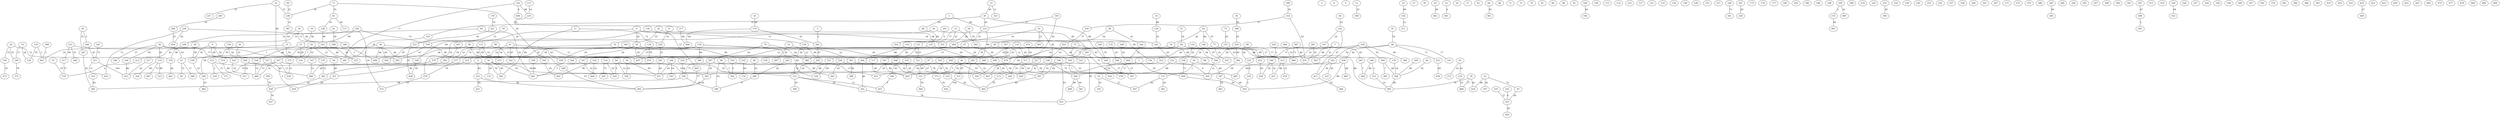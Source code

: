 graph abstract {
  0 [label="0"];
  1 [label="1"];
  2 [label="2"];
  3 [label="3"];
  4 [label="4"];
  5 [label="5"];
  6 [label="6"];
  7 [label="7"];
  8 [label="8"];
  9 [label="9"];
  10 [label="10"];
  11 [label="11"];
  12 [label="12"];
  13 [label="13"];
  14 [label="14"];
  15 [label="15"];
  16 [label="16"];
  17 [label="17"];
  18 [label="18"];
  19 [label="19"];
  20 [label="20"];
  21 [label="21"];
  22 [label="22"];
  23 [label="23"];
  24 [label="24"];
  25 [label="25"];
  26 [label="26"];
  27 [label="27"];
  28 [label="28"];
  29 [label="29"];
  30 [label="30"];
  31 [label="31"];
  32 [label="32"];
  33 [label="33"];
  34 [label="34"];
  35 [label="35"];
  36 [label="36"];
  37 [label="37"];
  38 [label="38"];
  39 [label="39"];
  40 [label="40"];
  41 [label="41"];
  42 [label="42"];
  43 [label="43"];
  44 [label="44"];
  45 [label="45"];
  46 [label="46"];
  47 [label="47"];
  48 [label="48"];
  49 [label="49"];
  50 [label="50"];
  51 [label="51"];
  52 [label="52"];
  53 [label="53"];
  54 [label="54"];
  55 [label="55"];
  56 [label="56"];
  57 [label="57"];
  58 [label="58"];
  59 [label="59"];
  60 [label="60"];
  61 [label="61"];
  62 [label="62"];
  63 [label="63"];
  64 [label="64"];
  65 [label="65"];
  66 [label="66"];
  67 [label="67"];
  68 [label="68"];
  69 [label="69"];
  70 [label="70"];
  71 [label="71"];
  72 [label="72"];
  73 [label="73"];
  74 [label="74"];
  75 [label="75"];
  76 [label="76"];
  77 [label="77"];
  78 [label="78"];
  79 [label="79"];
  80 [label="80"];
  81 [label="81"];
  82 [label="82"];
  83 [label="83"];
  84 [label="84"];
  85 [label="85"];
  86 [label="86"];
  87 [label="87"];
  88 [label="88"];
  89 [label="89"];
  90 [label="90"];
  91 [label="91"];
  92 [label="92"];
  93 [label="93"];
  94 [label="94"];
  95 [label="95"];
  96 [label="96"];
  97 [label="97"];
  98 [label="98"];
  99 [label="99"];
  100 [label="100"];
  101 [label="101"];
  102 [label="102"];
  103 [label="103"];
  104 [label="104"];
  105 [label="105"];
  106 [label="106"];
  107 [label="107"];
  108 [label="108"];
  109 [label="109"];
  110 [label="110"];
  111 [label="111"];
  112 [label="112"];
  113 [label="113"];
  114 [label="114"];
  115 [label="115"];
  116 [label="116"];
  117 [label="117"];
  118 [label="118"];
  119 [label="119"];
  120 [label="120"];
  121 [label="121"];
  122 [label="122"];
  123 [label="123"];
  124 [label="124"];
  125 [label="125"];
  126 [label="126"];
  127 [label="127"];
  128 [label="128"];
  129 [label="129"];
  130 [label="130"];
  131 [label="131"];
  132 [label="132"];
  133 [label="133"];
  134 [label="134"];
  135 [label="135"];
  136 [label="136"];
  137 [label="137"];
  138 [label="138"];
  139 [label="139"];
  140 [label="140"];
  141 [label="141"];
  142 [label="142"];
  143 [label="143"];
  144 [label="144"];
  145 [label="145"];
  146 [label="146"];
  147 [label="147"];
  148 [label="148"];
  149 [label="149"];
  150 [label="150"];
  151 [label="151"];
  152 [label="152"];
  153 [label="153"];
  154 [label="154"];
  155 [label="155"];
  156 [label="156"];
  157 [label="157"];
  158 [label="158"];
  159 [label="159"];
  160 [label="160"];
  161 [label="161"];
  162 [label="162"];
  163 [label="163"];
  164 [label="164"];
  165 [label="165"];
  166 [label="166"];
  167 [label="167"];
  168 [label="168"];
  169 [label="169"];
  170 [label="170"];
  171 [label="171"];
  172 [label="172"];
  173 [label="173"];
  174 [label="174"];
  175 [label="175"];
  176 [label="176"];
  177 [label="177"];
  178 [label="178"];
  179 [label="179"];
  180 [label="180"];
  181 [label="181"];
  182 [label="182"];
  183 [label="183"];
  184 [label="184"];
  185 [label="185"];
  186 [label="186"];
  187 [label="187"];
  188 [label="188"];
  189 [label="189"];
  190 [label="190"];
  191 [label="191"];
  192 [label="192"];
  193 [label="193"];
  194 [label="194"];
  195 [label="195"];
  196 [label="196"];
  197 [label="197"];
  198 [label="198"];
  199 [label="199"];
  200 [label="200"];
  201 [label="201"];
  202 [label="202"];
  203 [label="203"];
  204 [label="204"];
  205 [label="205"];
  206 [label="206"];
  207 [label="207"];
  208 [label="208"];
  209 [label="209"];
  210 [label="210"];
  211 [label="211"];
  212 [label="212"];
  213 [label="213"];
  214 [label="214"];
  215 [label="215"];
  216 [label="216"];
  217 [label="217"];
  218 [label="218"];
  219 [label="219"];
  220 [label="220"];
  221 [label="221"];
  222 [label="222"];
  223 [label="223"];
  224 [label="224"];
  225 [label="225"];
  226 [label="226"];
  227 [label="227"];
  228 [label="228"];
  229 [label="229"];
  230 [label="230"];
  231 [label="231"];
  232 [label="232"];
  233 [label="233"];
  234 [label="234"];
  235 [label="235"];
  236 [label="236"];
  237 [label="237"];
  238 [label="238"];
  239 [label="239"];
  240 [label="240"];
  241 [label="241"];
  242 [label="242"];
  243 [label="243"];
  244 [label="244"];
  245 [label="245"];
  246 [label="246"];
  247 [label="247"];
  248 [label="248"];
  249 [label="249"];
  250 [label="250"];
  251 [label="251"];
  252 [label="252"];
  253 [label="253"];
  254 [label="254"];
  255 [label="255"];
  256 [label="256"];
  257 [label="257"];
  258 [label="258"];
  259 [label="259"];
  260 [label="260"];
  261 [label="261"];
  262 [label="262"];
  263 [label="263"];
  264 [label="264"];
  265 [label="265"];
  266 [label="266"];
  267 [label="267"];
  268 [label="268"];
  269 [label="269"];
  270 [label="270"];
  271 [label="271"];
  272 [label="272"];
  273 [label="273"];
  274 [label="274"];
  275 [label="275"];
  276 [label="276"];
  277 [label="277"];
  278 [label="278"];
  279 [label="279"];
  280 [label="280"];
  281 [label="281"];
  282 [label="282"];
  283 [label="283"];
  284 [label="284"];
  285 [label="285"];
  286 [label="286"];
  287 [label="287"];
  288 [label="288"];
  289 [label="289"];
  290 [label="290"];
  291 [label="291"];
  292 [label="292"];
  293 [label="293"];
  294 [label="294"];
  295 [label="295"];
  296 [label="296"];
  297 [label="297"];
  298 [label="298"];
  299 [label="299"];
  300 [label="300"];
  301 [label="301"];
  302 [label="302"];
  303 [label="303"];
  304 [label="304"];
  305 [label="305"];
  306 [label="306"];
  307 [label="307"];
  308 [label="308"];
  309 [label="309"];
  310 [label="310"];
  311 [label="311"];
  312 [label="312"];
  313 [label="313"];
  314 [label="314"];
  315 [label="315"];
  316 [label="316"];
  317 [label="317"];
  318 [label="318"];
  319 [label="319"];
  320 [label="320"];
  321 [label="321"];
  322 [label="322"];
  323 [label="323"];
  324 [label="324"];
  325 [label="325"];
  326 [label="326"];
  327 [label="327"];
  328 [label="328"];
  329 [label="329"];
  330 [label="330"];
  331 [label="331"];
  332 [label="332"];
  333 [label="333"];
  334 [label="334"];
  335 [label="335"];
  336 [label="336"];
  337 [label="337"];
  338 [label="338"];
  339 [label="339"];
  340 [label="340"];
  341 [label="341"];
  342 [label="342"];
  343 [label="343"];
  344 [label="344"];
  345 [label="345"];
  346 [label="346"];
  347 [label="347"];
  348 [label="348"];
  349 [label="349"];
  350 [label="350"];
  351 [label="351"];
  352 [label="352"];
  353 [label="353"];
  354 [label="354"];
  355 [label="355"];
  356 [label="356"];
  357 [label="357"];
  358 [label="358"];
  359 [label="359"];
  360 [label="360"];
  361 [label="361"];
  362 [label="362"];
  363 [label="363"];
  364 [label="364"];
  365 [label="365"];
  366 [label="366"];
  367 [label="367"];
  368 [label="368"];
  369 [label="369"];
  370 [label="370"];
  371 [label="371"];
  372 [label="372"];
  373 [label="373"];
  374 [label="374"];
  375 [label="375"];
  376 [label="376"];
  377 [label="377"];
  378 [label="378"];
  379 [label="379"];
  380 [label="380"];
  381 [label="381"];
  382 [label="382"];
  383 [label="383"];
  384 [label="384"];
  385 [label="385"];
  386 [label="386"];
  387 [label="387"];
  388 [label="388"];
  389 [label="389"];
  390 [label="390"];
  391 [label="391"];
  392 [label="392"];
  393 [label="393"];
  394 [label="394"];
  395 [label="395"];
  396 [label="396"];
  397 [label="397"];
  398 [label="398"];
  399 [label="399"];
  400 [label="400"];
  401 [label="401"];
  402 [label="402"];
  403 [label="403"];
  404 [label="404"];
  405 [label="405"];
  406 [label="406"];
  407 [label="407"];
  408 [label="408"];
  409 [label="409"];
  410 [label="410"];
  411 [label="411"];
  412 [label="412"];
  413 [label="413"];
  414 [label="414"];
  415 [label="415"];
  416 [label="416"];
  417 [label="417"];
  418 [label="418"];
  419 [label="419"];
  420 [label="420"];
  421 [label="421"];
  422 [label="422"];
  423 [label="423"];
  424 [label="424"];
  425 [label="425"];
  426 [label="426"];
  427 [label="427"];
  428 [label="428"];
  429 [label="429"];
  430 [label="430"];
  431 [label="431"];
  432 [label="432"];
  433 [label="433"];
  434 [label="434"];
  435 [label="435"];
  436 [label="436"];
  437 [label="437"];
  438 [label="438"];
  439 [label="439"];
  440 [label="440"];
  441 [label="441"];
  442 [label="442"];
  443 [label="443"];
  444 [label="444"];
  445 [label="445"];
  446 [label="446"];
  447 [label="447"];
  448 [label="448"];
  449 [label="449"];
  450 [label="450"];
  451 [label="451"];
  452 [label="452"];
  453 [label="453"];
  454 [label="454"];
  455 [label="455"];
  456 [label="456"];
  457 [label="457"];
  458 [label="458"];
  459 [label="459"];
  460 [label="460"];
  461 [label="461"];
  462 [label="462"];
  463 [label="463"];
  464 [label="464"];
  465 [label="465"];
  466 [label="466"];
  467 [label="467"];
  468 [label="468"];
  469 [label="469"];
  470 [label="470"];
  471 [label="471"];
  472 [label="472"];
  473 [label="473"];
  474 [label="474"];
  475 [label="475"];
  476 [label="476"];
  477 [label="477"];
  478 [label="478"];
  479 [label="479"];
  480 [label="480"];
  481 [label="481"];
  482 [label="482"];
  483 [label="483"];
  484 [label="484"];
  485 [label="485"];
  486 [label="486"];
  487 [label="487"];
  488 [label="488"];
  489 [label="489"];
  490 [label="490"];
  491 [label="491"];
  492 [label="492"];
  493 [label="493"];
  494 [label="494"];
  495 [label="495"];
  496 [label="496"];
  497 [label="497"];
  498 [label="498"];
  499 [label="499"];
  0 -- 299 [label="59"];
  0 -- 431 [label="68"];
  0 -- 199 [label="91"];
  1 -- 122 [label="90"];
  1 -- 68 [label="93"];
  3 -- 265 [label="3"];
  4 -- 482 [label="78"];
  4 -- 225 [label="83"];
  5 -- 278 [label="57"];
  5 -- 467 [label="41"];
  5 -- 409 [label="59"];
  6 -- 469 [label="57"];
  6 -- 20 [label="24"];
  6 -- 365 [label="34"];
  6 -- 339 [label="26"];
  7 -- 235 [label="9"];
  7 -- 435 [label="60"];
  7 -- 303 [label="41"];
  10 -- 21 [label="58"];
  11 -- 229 [label="72"];
  11 -- 482 [label="84"];
  12 -- 39 [label="46"];
  12 -- 332 [label="11"];
  13 -- 369 [label="32"];
  14 -- 139 [label="96"];
  15 -- 156 [label="49"];
  15 -- 121 [label="22"];
  15 -- 354 [label="77"];
  16 -- 179 [label="66"];
  17 -- 236 [label="34"];
  17 -- 61 [label="35"];
  17 -- 407 [label="54"];
  18 -- 243 [label="13"];
  18 -- 31 [label="64"];
  19 -- 207 [label="27"];
  19 -- 193 [label="31"];
  20 -- 277 [label="30"];
  20 -- 476 [label="39"];
  20 -- 364 [label="30"];
  20 -- 495 [label="86"];
  21 -- 358 [label="46"];
  21 -- 316 [label="29"];
  21 -- 285 [label="3"];
  22 -- 97 [label="75"];
  22 -- 197 [label="34"];
  22 -- 418 [label="96"];
  23 -- 69 [label="18"];
  24 -- 370 [label="72"];
  24 -- 195 [label="33"];
  24 -- 190 [label="55"];
  25 -- 154 [label="89"];
  26 -- 337 [label="93"];
  26 -- 47 [label="93"];
  28 -- 47 [label="54"];
  28 -- 164 [label="69"];
  28 -- 110 [label="81"];
  28 -- 270 [label="77"];
  28 -- 184 [label="37"];
  30 -- 168 [label="85"];
  31 -- 213 [label="81"];
  31 -- 94 [label="92"];
  32 -- 237 [label="61"];
  32 -- 316 [label="94"];
  32 -- 236 [label="75"];
  33 -- 130 [label="64"];
  33 -- 190 [label="27"];
  34 -- 162 [label="84"];
  34 -- 279 [label="19"];
  35 -- 48 [label="76"];
  36 -- 310 [label="63"];
  36 -- 461 [label="20"];
  36 -- 356 [label="90"];
  36 -- 406 [label="66"];
  37 -- 229 [label="10"];
  38 -- 145 [label="14"];
  39 -- 335 [label="41"];
  39 -- 122 [label="43"];
  39 -- 249 [label="68"];
  40 -- 285 [label="38"];
  40 -- 400 [label="88"];
  41 -- 472 [label="34"];
  41 -- 220 [label="11"];
  41 -- 242 [label="97"];
  42 -- 331 [label="98"];
  42 -- 70 [label="47"];
  43 -- 462 [label="28"];
  44 -- 368 [label="93"];
  45 -- 266 [label="5"];
  45 -- 245 [label="32"];
  46 -- 465 [label="7"];
  46 -- 251 [label="87"];
  46 -- 428 [label="59"];
  47 -- 288 [label="17"];
  47 -- 85 [label="72"];
  48 -- 415 [label="71"];
  48 -- 436 [label="82"];
  48 -- 191 [label="17"];
  48 -- 358 [label="49"];
  49 -- 144 [label="41"];
  49 -- 90 [label="56"];
  50 -- 482 [label="95"];
  50 -- 264 [label="67"];
  50 -- 115 [label="34"];
  50 -- 491 [label="81"];
  51 -- 497 [label="26"];
  51 -- 380 [label="15"];
  52 -- 441 [label="4"];
  53 -- 378 [label="19"];
  54 -- 328 [label="20"];
  54 -- 471 [label="60"];
  55 -- 403 [label="33"];
  55 -- 204 [label="19"];
  55 -- 238 [label="30"];
  58 -- 282 [label="78"];
  58 -- 331 [label="28"];
  59 -- 253 [label="15"];
  60 -- 236 [label="25"];
  61 -- 128 [label="10"];
  61 -- 111 [label="95"];
  63 -- 74 [label="28"];
  63 -- 77 [label="97"];
  63 -- 148 [label="66"];
  64 -- 342 [label="81"];
  65 -- 218 [label="41"];
  65 -- 373 [label="62"];
  67 -- 407 [label="37"];
  67 -- 394 [label="46"];
  68 -- 354 [label="60"];
  69 -- 350 [label="44"];
  69 -- 394 [label="58"];
  69 -- 489 [label="89"];
  69 -- 314 [label="36"];
  70 -- 302 [label="74"];
  70 -- 102 [label="89"];
  73 -- 155 [label="62"];
  74 -- 407 [label="82"];
  74 -- 88 [label="88"];
  75 -- 249 [label="85"];
  75 -- 432 [label="95"];
  75 -- 169 [label="43"];
  77 -- 156 [label="34"];
  77 -- 315 [label="68"];
  77 -- 457 [label="35"];
  78 -- 495 [label="74"];
  78 -- 488 [label="57"];
  78 -- 418 [label="83"];
  79 -- 380 [label="56"];
  79 -- 287 [label="45"];
  80 -- 235 [label="64"];
  82 -- 199 [label="26"];
  83 -- 491 [label="91"];
  83 -- 206 [label="31"];
  84 -- 328 [label="12"];
  84 -- 383 [label="9"];
  84 -- 424 [label="9"];
  87 -- 321 [label="89"];
  90 -- 141 [label="39"];
  90 -- 100 [label="12"];
  91 -- 284 [label="20"];
  93 -- 176 [label="17"];
  93 -- 348 [label="28"];
  93 -- 481 [label="21"];
  93 -- 316 [label="41"];
  94 -- 351 [label="46"];
  95 -- 172 [label="1"];
  95 -- 187 [label="84"];
  96 -- 296 [label="35"];
  97 -- 163 [label="30"];
  98 -- 379 [label="61"];
  98 -- 259 [label="23"];
  99 -- 392 [label="1"];
  99 -- 399 [label="54"];
  100 -- 278 [label="7"];
  100 -- 391 [label="60"];
  101 -- 163 [label="27"];
  102 -- 170 [label="60"];
  103 -- 390 [label="43"];
  103 -- 216 [label="44"];
  104 -- 268 [label="49"];
  104 -- 235 [label="61"];
  104 -- 304 [label="93"];
  104 -- 165 [label="30"];
  105 -- 479 [label="81"];
  105 -- 122 [label="77"];
  106 -- 196 [label="49"];
  107 -- 479 [label="26"];
  108 -- 491 [label="96"];
  110 -- 323 [label="98"];
  110 -- 324 [label="69"];
  110 -- 487 [label="73"];
  113 -- 472 [label="69"];
  113 -- 199 [label="95"];
  113 -- 407 [label="53"];
  116 -- 205 [label="73"];
  116 -- 424 [label="59"];
  117 -- 465 [label="40"];
  118 -- 476 [label="78"];
  119 -- 322 [label="62"];
  119 -- 244 [label="92"];
  120 -- 461 [label="5"];
  120 -- 130 [label="78"];
  121 -- 151 [label="33"];
  121 -- 181 [label="74"];
  122 -- 204 [label="35"];
  122 -- 295 [label="80"];
  124 -- 366 [label="97"];
  124 -- 227 [label="20"];
  125 -- 295 [label="69"];
  125 -- 380 [label="58"];
  126 -- 402 [label="96"];
  126 -- 468 [label="54"];
  128 -- 243 [label="96"];
  129 -- 358 [label="42"];
  133 -- 244 [label="88"];
  134 -- 347 [label="57"];
  134 -- 259 [label="29"];
  134 -- 226 [label="83"];
  134 -- 389 [label="96"];
  134 -- 479 [label="20"];
  135 -- 248 [label="20"];
  137 -- 233 [label="14"];
  139 -- 162 [label="35"];
  140 -- 249 [label="79"];
  141 -- 226 [label="94"];
  142 -- 233 [label="88"];
  142 -- 481 [label="17"];
  142 -- 494 [label="6"];
  143 -- 163 [label="6"];
  144 -- 444 [label="12"];
  145 -- 167 [label="34"];
  145 -- 411 [label="47"];
  146 -- 464 [label="86"];
  146 -- 215 [label="3"];
  147 -- 496 [label="51"];
  150 -- 159 [label="12"];
  150 -- 269 [label="49"];
  152 -- 471 [label="96"];
  152 -- 224 [label="5"];
  152 -- 171 [label="73"];
  154 -- 211 [label="21"];
  155 -- 366 [label="63"];
  155 -- 315 [label="77"];
  155 -- 220 [label="71"];
  158 -- 442 [label="89"];
  159 -- 293 [label="89"];
  160 -- 341 [label="71"];
  161 -- 228 [label="29"];
  162 -- 223 [label="63"];
  163 -- 426 [label="26"];
  164 -- 413 [label="86"];
  165 -- 333 [label="83"];
  165 -- 471 [label="6"];
  165 -- 411 [label="26"];
  166 -- 471 [label="65"];
  166 -- 183 [label="54"];
  167 -- 343 [label="85"];
  167 -- 394 [label="60"];
  168 -- 254 [label="61"];
  169 -- 264 [label="35"];
  169 -- 453 [label="62"];
  172 -- 362 [label="18"];
  172 -- 207 [label="62"];
  175 -- 456 [label="78"];
  176 -- 368 [label="16"];
  178 -- 221 [label="79"];
  179 -- 490 [label="60"];
  179 -- 265 [label="92"];
  181 -- 465 [label="80"];
  185 -- 277 [label="47"];
  185 -- 301 [label="22"];
  187 -- 445 [label="54"];
  187 -- 443 [label="94"];
  189 -- 420 [label="78"];
  190 -- 375 [label="78"];
  192 -- 206 [label="76"];
  192 -- 243 [label="89"];
  192 -- 339 [label="72"];
  192 -- 372 [label="10"];
  194 -- 432 [label="63"];
  194 -- 391 [label="91"];
  195 -- 473 [label="18"];
  199 -- 348 [label="41"];
  200 -- 340 [label="10"];
  201 -- 379 [label="39"];
  202 -- 235 [label="1"];
  203 -- 405 [label="61"];
  203 -- 274 [label="2"];
  204 -- 286 [label="26"];
  204 -- 379 [label="54"];
  204 -- 499 [label="50"];
  204 -- 287 [label="12"];
  206 -- 370 [label="96"];
  209 -- 214 [label="34"];
  210 -- 360 [label="63"];
  212 -- 481 [label="1"];
  212 -- 217 [label="80"];
  212 -- 246 [label="91"];
  213 -- 378 [label="6"];
  214 -- 250 [label="15"];
  214 -- 435 [label="59"];
  215 -- 495 [label="10"];
  216 -- 493 [label="95"];
  217 -- 378 [label="71"];
  218 -- 488 [label="16"];
  220 -- 336 [label="68"];
  221 -- 253 [label="39"];
  223 -- 455 [label="9"];
  223 -- 306 [label="88"];
  225 -- 492 [label="38"];
  225 -- 421 [label="26"];
  227 -- 264 [label="19"];
  229 -- 262 [label="31"];
  230 -- 346 [label="38"];
  230 -- 452 [label="72"];
  230 -- 454 [label="83"];
  231 -- 395 [label="39"];
  233 -- 377 [label="85"];
  235 -- 318 [label="8"];
  236 -- 367 [label="14"];
  238 -- 428 [label="94"];
  238 -- 306 [label="75"];
  240 -- 444 [label="43"];
  241 -- 311 [label="75"];
  243 -- 325 [label="48"];
  243 -- 247 [label="7"];
  243 -- 269 [label="44"];
  244 -- 434 [label="18"];
  244 -- 383 [label="88"];
  244 -- 355 [label="46"];
  245 -- 360 [label="82"];
  247 -- 413 [label="75"];
  247 -- 480 [label="31"];
  247 -- 429 [label="13"];
  247 -- 312 [label="35"];
  248 -- 397 [label="13"];
  249 -- 397 [label="27"];
  250 -- 425 [label="37"];
  251 -- 456 [label="100"];
  253 -- 356 [label="87"];
  253 -- 438 [label="81"];
  254 -- 366 [label="80"];
  256 -- 392 [label="29"];
  256 -- 350 [label="79"];
  262 -- 471 [label="69"];
  263 -- 296 [label="24"];
  265 -- 293 [label="47"];
  266 -- 311 [label="45"];
  269 -- 438 [label="39"];
  270 -- 382 [label="72"];
  273 -- 493 [label="78"];
  274 -- 463 [label="40"];
  275 -- 429 [label="51"];
  277 -- 279 [label="76"];
  279 -- 372 [label="53"];
  281 -- 435 [label="35"];
  283 -- 294 [label="58"];
  284 -- 325 [label="26"];
  287 -- 383 [label="39"];
  287 -- 336 [label="75"];
  287 -- 485 [label="23"];
  291 -- 354 [label="4"];
  293 -- 312 [label="51"];
  295 -- 493 [label="7"];
  295 -- 467 [label="52"];
  295 -- 321 [label="81"];
  296 -- 399 [label="8"];
  299 -- 496 [label="95"];
  299 -- 417 [label="54"];
  301 -- 388 [label="44"];
  301 -- 391 [label="85"];
  301 -- 321 [label="42"];
  301 -- 442 [label="65"];
  302 -- 382 [label="4"];
  304 -- 385 [label="7"];
  304 -- 368 [label="69"];
  306 -- 408 [label="99"];
  306 -- 361 [label="94"];
  307 -- 308 [label="67"];
  308 -- 363 [label="5"];
  309 -- 368 [label="48"];
  310 -- 453 [label="17"];
  310 -- 392 [label="5"];
  311 -- 452 [label="11"];
  311 -- 413 [label="100"];
  312 -- 427 [label="11"];
  312 -- 396 [label="19"];
  312 -- 355 [label="24"];
  314 -- 351 [label="96"];
  315 -- 451 [label="88"];
  315 -- 474 [label="25"];
  317 -- 413 [label="24"];
  318 -- 443 [label="2"];
  320 -- 352 [label="94"];
  321 -- 446 [label="74"];
  335 -- 481 [label="34"];
  336 -- 360 [label="94"];
  336 -- 399 [label="69"];
  337 -- 459 [label="5"];
  337 -- 480 [label="37"];
  338 -- 409 [label="71"];
  339 -- 345 [label="38"];
  339 -- 406 [label="67"];
  340 -- 454 [label="31"];
  343 -- 464 [label="7"];
  344 -- 450 [label="20"];
  344 -- 451 [label="32"];
  345 -- 402 [label="26"];
  346 -- 406 [label="2"];
  347 -- 491 [label="5"];
  347 -- 424 [label="32"];
  348 -- 466 [label="19"];
  351 -- 459 [label="59"];
  353 -- 434 [label="50"];
  355 -- 432 [label="78"];
  358 -- 480 [label="15"];
  365 -- 397 [label="71"];
  366 -- 455 [label="59"];
  368 -- 495 [label="80"];
  370 -- 401 [label="26"];
  371 -- 467 [label="28"];
  374 -- 417 [label="80"];
  377 -- 490 [label="86"];
  379 -- 496 [label="28"];
  382 -- 420 [label="20"];
  383 -- 492 [label="18"];
  387 -- 435 [label="86"];
  387 -- 489 [label="71"];
  390 -- 427 [label="5"];
  391 -- 493 [label="40"];
  394 -- 455 [label="21"];
  398 -- 461 [label="1"];
  400 -- 492 [label="53"];
  404 -- 489 [label="53"];
  409 -- 443 [label="29"];
  411 -- 440 [label="65"];
  412 -- 450 [label="56"];
  415 -- 439 [label="44"];
  419 -- 449 [label="27"];
  420 -- 437 [label="76"];
  425 -- 479 [label="41"];
  431 -- 480 [label="18"];
  436 -- 483 [label="88"];
  436 -- 485 [label="60"];
  436 -- 443 [label="86"];
  448 -- 491 [label="35"];
  448 -- 455 [label="30"];
  458 -- 467 [label="93"];
  458 -- 465 [label="56"];
  469 -- 492 [label="77"];
  470 -- 479 [label="50"];
}